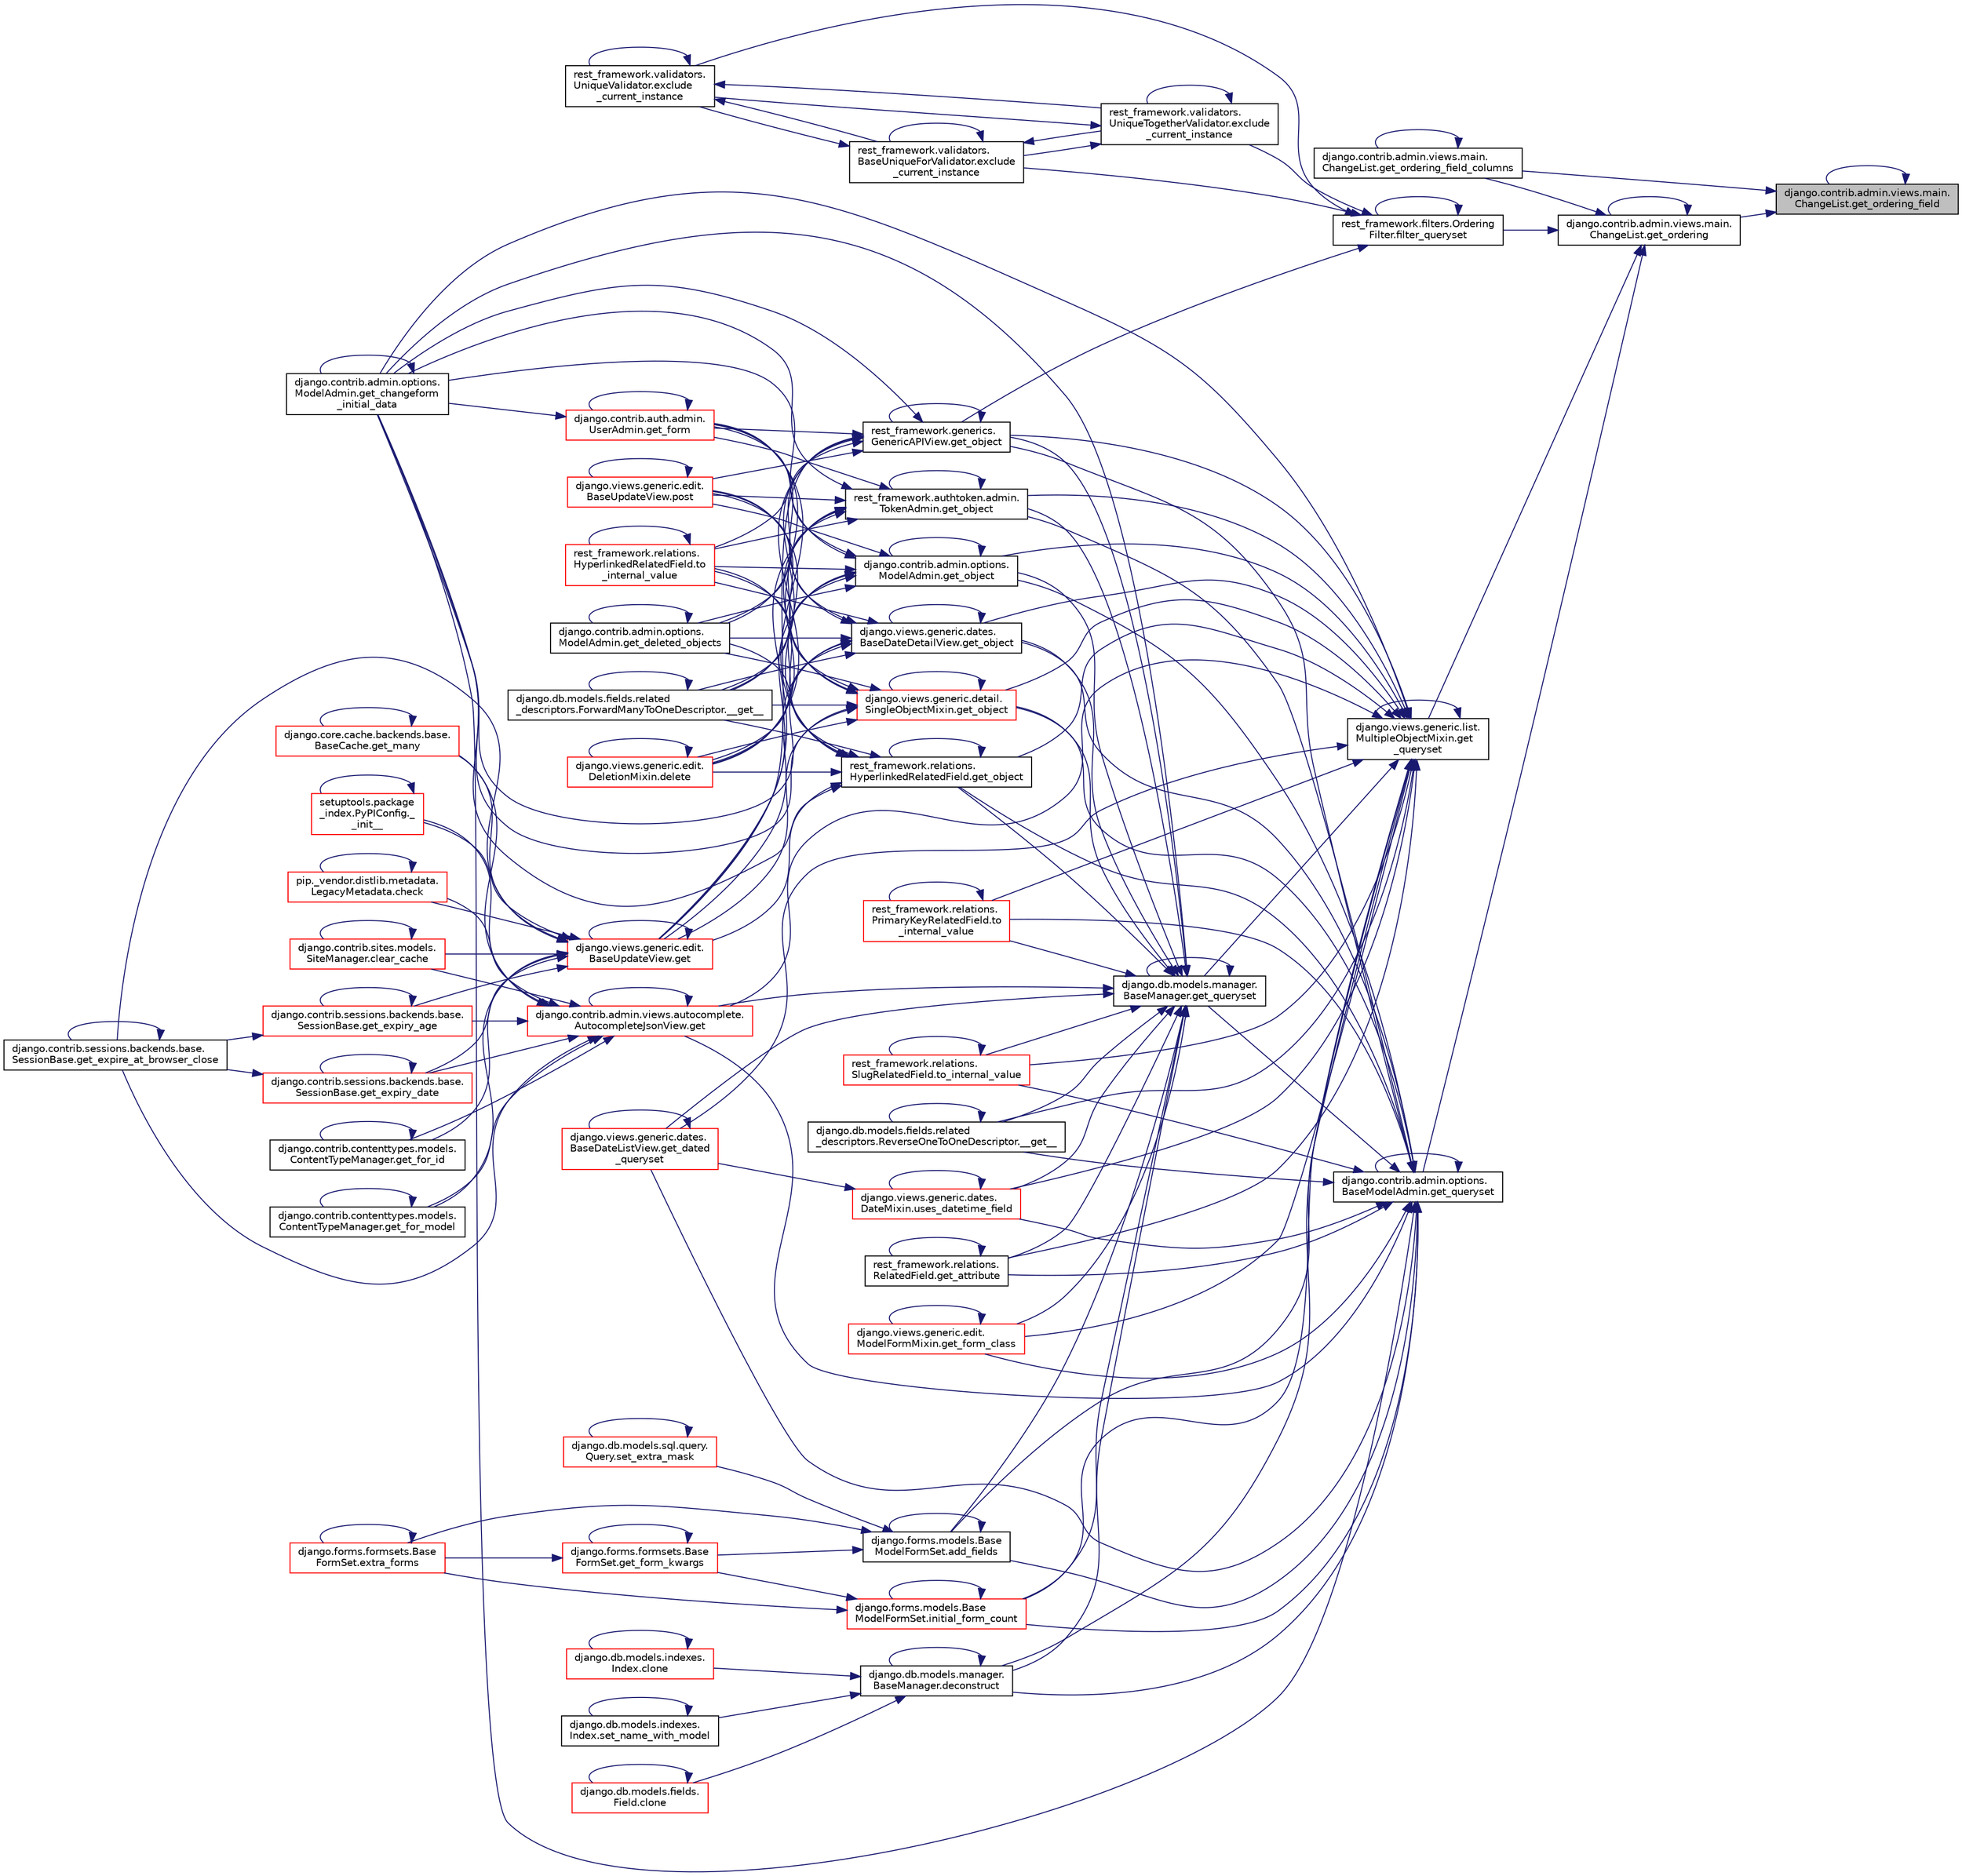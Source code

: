 digraph "django.contrib.admin.views.main.ChangeList.get_ordering_field"
{
 // LATEX_PDF_SIZE
  edge [fontname="Helvetica",fontsize="10",labelfontname="Helvetica",labelfontsize="10"];
  node [fontname="Helvetica",fontsize="10",shape=record];
  rankdir="RL";
  Node1 [label="django.contrib.admin.views.main.\lChangeList.get_ordering_field",height=0.2,width=0.4,color="black", fillcolor="grey75", style="filled", fontcolor="black",tooltip=" "];
  Node1 -> Node2 [dir="back",color="midnightblue",fontsize="10",style="solid",fontname="Helvetica"];
  Node2 [label="django.contrib.admin.views.main.\lChangeList.get_ordering",height=0.2,width=0.4,color="black", fillcolor="white", style="filled",URL="$d7/d58/classdjango_1_1contrib_1_1admin_1_1views_1_1main_1_1_change_list.html#a3de9f22bbfde904010a35d6a15bd2ee7",tooltip=" "];
  Node2 -> Node3 [dir="back",color="midnightblue",fontsize="10",style="solid",fontname="Helvetica"];
  Node3 [label="rest_framework.filters.Ordering\lFilter.filter_queryset",height=0.2,width=0.4,color="black", fillcolor="white", style="filled",URL="$d0/d16/classrest__framework_1_1filters_1_1_ordering_filter.html#af0334718806ff1519a860a79735c12c5",tooltip=" "];
  Node3 -> Node4 [dir="back",color="midnightblue",fontsize="10",style="solid",fontname="Helvetica"];
  Node4 [label="rest_framework.validators.\lUniqueTogetherValidator.exclude\l_current_instance",height=0.2,width=0.4,color="black", fillcolor="white", style="filled",URL="$d8/df3/classrest__framework_1_1validators_1_1_unique_together_validator.html#a872e5afbee8c4160bba291bf2dbc9a96",tooltip=" "];
  Node4 -> Node4 [dir="back",color="midnightblue",fontsize="10",style="solid",fontname="Helvetica"];
  Node4 -> Node5 [dir="back",color="midnightblue",fontsize="10",style="solid",fontname="Helvetica"];
  Node5 [label="rest_framework.validators.\lBaseUniqueForValidator.exclude\l_current_instance",height=0.2,width=0.4,color="black", fillcolor="white", style="filled",URL="$d7/d15/classrest__framework_1_1validators_1_1_base_unique_for_validator.html#a695aa68f1278ccc42fad6fa2153c5da0",tooltip=" "];
  Node5 -> Node4 [dir="back",color="midnightblue",fontsize="10",style="solid",fontname="Helvetica"];
  Node5 -> Node5 [dir="back",color="midnightblue",fontsize="10",style="solid",fontname="Helvetica"];
  Node5 -> Node6 [dir="back",color="midnightblue",fontsize="10",style="solid",fontname="Helvetica"];
  Node6 [label="rest_framework.validators.\lUniqueValidator.exclude\l_current_instance",height=0.2,width=0.4,color="black", fillcolor="white", style="filled",URL="$df/dfd/classrest__framework_1_1validators_1_1_unique_validator.html#af919fcec709e412d91fe08286e1900db",tooltip=" "];
  Node6 -> Node4 [dir="back",color="midnightblue",fontsize="10",style="solid",fontname="Helvetica"];
  Node6 -> Node5 [dir="back",color="midnightblue",fontsize="10",style="solid",fontname="Helvetica"];
  Node6 -> Node6 [dir="back",color="midnightblue",fontsize="10",style="solid",fontname="Helvetica"];
  Node4 -> Node6 [dir="back",color="midnightblue",fontsize="10",style="solid",fontname="Helvetica"];
  Node3 -> Node5 [dir="back",color="midnightblue",fontsize="10",style="solid",fontname="Helvetica"];
  Node3 -> Node6 [dir="back",color="midnightblue",fontsize="10",style="solid",fontname="Helvetica"];
  Node3 -> Node3 [dir="back",color="midnightblue",fontsize="10",style="solid",fontname="Helvetica"];
  Node3 -> Node7 [dir="back",color="midnightblue",fontsize="10",style="solid",fontname="Helvetica"];
  Node7 [label="rest_framework.generics.\lGenericAPIView.get_object",height=0.2,width=0.4,color="black", fillcolor="white", style="filled",URL="$d9/d8f/classrest__framework_1_1generics_1_1_generic_a_p_i_view.html#af19daba665c7e3f1329658f71f0dbc1c",tooltip=" "];
  Node7 -> Node8 [dir="back",color="midnightblue",fontsize="10",style="solid",fontname="Helvetica"];
  Node8 [label="django.db.models.fields.related\l_descriptors.ForwardManyToOneDescriptor.__get__",height=0.2,width=0.4,color="black", fillcolor="white", style="filled",URL="$d8/d45/classdjango_1_1db_1_1models_1_1fields_1_1related__descriptors_1_1_forward_many_to_one_descriptor.html#a00a5fdcd5751fe1e27eff22d686c5dca",tooltip=" "];
  Node8 -> Node8 [dir="back",color="midnightblue",fontsize="10",style="solid",fontname="Helvetica"];
  Node7 -> Node9 [dir="back",color="midnightblue",fontsize="10",style="solid",fontname="Helvetica"];
  Node9 [label="django.views.generic.edit.\lDeletionMixin.delete",height=0.2,width=0.4,color="red", fillcolor="white", style="filled",URL="$d3/d92/classdjango_1_1views_1_1generic_1_1edit_1_1_deletion_mixin.html#a51f105c6c7ad7f026a85bc9fbc68488d",tooltip=" "];
  Node9 -> Node9 [dir="back",color="midnightblue",fontsize="10",style="solid",fontname="Helvetica"];
  Node7 -> Node367 [dir="back",color="midnightblue",fontsize="10",style="solid",fontname="Helvetica"];
  Node367 [label="django.views.generic.edit.\lBaseUpdateView.get",height=0.2,width=0.4,color="red", fillcolor="white", style="filled",URL="$dc/d05/classdjango_1_1views_1_1generic_1_1edit_1_1_base_update_view.html#a25a7b8d986440ffbc8dcc5f140f0dbf9",tooltip=" "];
  Node367 -> Node208 [dir="back",color="midnightblue",fontsize="10",style="solid",fontname="Helvetica"];
  Node208 [label="setuptools.package\l_index.PyPIConfig._\l_init__",height=0.2,width=0.4,color="red", fillcolor="white", style="filled",URL="$d3/d47/classsetuptools_1_1package__index_1_1_py_p_i_config.html#a32593240a32dc851f55b82f1abebbc86",tooltip=" "];
  Node208 -> Node208 [dir="back",color="midnightblue",fontsize="10",style="solid",fontname="Helvetica"];
  Node367 -> Node209 [dir="back",color="midnightblue",fontsize="10",style="solid",fontname="Helvetica"];
  Node209 [label="pip._vendor.distlib.metadata.\lLegacyMetadata.check",height=0.2,width=0.4,color="red", fillcolor="white", style="filled",URL="$d3/dc5/classpip_1_1__vendor_1_1distlib_1_1metadata_1_1_legacy_metadata.html#a28132a5947764193c9e166d3fe8281c9",tooltip=" "];
  Node209 -> Node209 [dir="back",color="midnightblue",fontsize="10",style="solid",fontname="Helvetica"];
  Node367 -> Node213 [dir="back",color="midnightblue",fontsize="10",style="solid",fontname="Helvetica"];
  Node213 [label="django.contrib.sites.models.\lSiteManager.clear_cache",height=0.2,width=0.4,color="red", fillcolor="white", style="filled",URL="$d9/d9e/classdjango_1_1contrib_1_1sites_1_1models_1_1_site_manager.html#add1b963e98668e941563915da7a3c99f",tooltip=" "];
  Node213 -> Node213 [dir="back",color="midnightblue",fontsize="10",style="solid",fontname="Helvetica"];
  Node367 -> Node367 [dir="back",color="midnightblue",fontsize="10",style="solid",fontname="Helvetica"];
  Node367 -> Node286 [dir="back",color="midnightblue",fontsize="10",style="solid",fontname="Helvetica"];
  Node286 [label="django.contrib.sessions.backends.base.\lSessionBase.get_expire_at_browser_close",height=0.2,width=0.4,color="black", fillcolor="white", style="filled",URL="$d1/d6e/classdjango_1_1contrib_1_1sessions_1_1backends_1_1base_1_1_session_base.html#a53cce514e32abb9c710682373753d834",tooltip=" "];
  Node286 -> Node286 [dir="back",color="midnightblue",fontsize="10",style="solid",fontname="Helvetica"];
  Node367 -> Node287 [dir="back",color="midnightblue",fontsize="10",style="solid",fontname="Helvetica"];
  Node287 [label="django.contrib.sessions.backends.base.\lSessionBase.get_expiry_age",height=0.2,width=0.4,color="red", fillcolor="white", style="filled",URL="$d1/d6e/classdjango_1_1contrib_1_1sessions_1_1backends_1_1base_1_1_session_base.html#a95ec4d724ae34aa019240c8463d73f54",tooltip=" "];
  Node287 -> Node286 [dir="back",color="midnightblue",fontsize="10",style="solid",fontname="Helvetica"];
  Node287 -> Node287 [dir="back",color="midnightblue",fontsize="10",style="solid",fontname="Helvetica"];
  Node367 -> Node288 [dir="back",color="midnightblue",fontsize="10",style="solid",fontname="Helvetica"];
  Node288 [label="django.contrib.sessions.backends.base.\lSessionBase.get_expiry_date",height=0.2,width=0.4,color="red", fillcolor="white", style="filled",URL="$d1/d6e/classdjango_1_1contrib_1_1sessions_1_1backends_1_1base_1_1_session_base.html#ad8a87e303d015be27940f941d02ab850",tooltip=" "];
  Node288 -> Node286 [dir="back",color="midnightblue",fontsize="10",style="solid",fontname="Helvetica"];
  Node288 -> Node288 [dir="back",color="midnightblue",fontsize="10",style="solid",fontname="Helvetica"];
  Node367 -> Node290 [dir="back",color="midnightblue",fontsize="10",style="solid",fontname="Helvetica"];
  Node290 [label="django.contrib.contenttypes.models.\lContentTypeManager.get_for_id",height=0.2,width=0.4,color="black", fillcolor="white", style="filled",URL="$d0/dbc/classdjango_1_1contrib_1_1contenttypes_1_1models_1_1_content_type_manager.html#a77e45a678787e583675e13f9a4d05b31",tooltip=" "];
  Node290 -> Node290 [dir="back",color="midnightblue",fontsize="10",style="solid",fontname="Helvetica"];
  Node367 -> Node264 [dir="back",color="midnightblue",fontsize="10",style="solid",fontname="Helvetica"];
  Node264 [label="django.contrib.contenttypes.models.\lContentTypeManager.get_for_model",height=0.2,width=0.4,color="black", fillcolor="white", style="filled",URL="$d0/dbc/classdjango_1_1contrib_1_1contenttypes_1_1models_1_1_content_type_manager.html#a31597c87e55555c8ea39c68d3507ab88",tooltip=" "];
  Node264 -> Node264 [dir="back",color="midnightblue",fontsize="10",style="solid",fontname="Helvetica"];
  Node367 -> Node291 [dir="back",color="midnightblue",fontsize="10",style="solid",fontname="Helvetica"];
  Node291 [label="django.core.cache.backends.base.\lBaseCache.get_many",height=0.2,width=0.4,color="red", fillcolor="white", style="filled",URL="$d0/d87/classdjango_1_1core_1_1cache_1_1backends_1_1base_1_1_base_cache.html#a0e332cc4d03beebd8cacc10376423a72",tooltip=" "];
  Node291 -> Node291 [dir="back",color="midnightblue",fontsize="10",style="solid",fontname="Helvetica"];
  Node7 -> Node368 [dir="back",color="midnightblue",fontsize="10",style="solid",fontname="Helvetica"];
  Node368 [label="django.contrib.admin.options.\lModelAdmin.get_changeform\l_initial_data",height=0.2,width=0.4,color="black", fillcolor="white", style="filled",URL="$d5/d05/classdjango_1_1contrib_1_1admin_1_1options_1_1_model_admin.html#a0a240a707ea381d1b8ec1579f8955fb7",tooltip=" "];
  Node368 -> Node368 [dir="back",color="midnightblue",fontsize="10",style="solid",fontname="Helvetica"];
  Node7 -> Node369 [dir="back",color="midnightblue",fontsize="10",style="solid",fontname="Helvetica"];
  Node369 [label="django.contrib.admin.options.\lModelAdmin.get_deleted_objects",height=0.2,width=0.4,color="black", fillcolor="white", style="filled",URL="$d5/d05/classdjango_1_1contrib_1_1admin_1_1options_1_1_model_admin.html#a4877a3cf067df66ce015e5fa410dc343",tooltip=" "];
  Node369 -> Node369 [dir="back",color="midnightblue",fontsize="10",style="solid",fontname="Helvetica"];
  Node7 -> Node370 [dir="back",color="midnightblue",fontsize="10",style="solid",fontname="Helvetica"];
  Node370 [label="django.contrib.auth.admin.\lUserAdmin.get_form",height=0.2,width=0.4,color="red", fillcolor="white", style="filled",URL="$de/d3c/classdjango_1_1contrib_1_1auth_1_1admin_1_1_user_admin.html#a30a0a369e3f81b055b79cf3961971466",tooltip=" "];
  Node370 -> Node368 [dir="back",color="midnightblue",fontsize="10",style="solid",fontname="Helvetica"];
  Node370 -> Node370 [dir="back",color="midnightblue",fontsize="10",style="solid",fontname="Helvetica"];
  Node7 -> Node7 [dir="back",color="midnightblue",fontsize="10",style="solid",fontname="Helvetica"];
  Node7 -> Node373 [dir="back",color="midnightblue",fontsize="10",style="solid",fontname="Helvetica"];
  Node373 [label="django.views.generic.edit.\lBaseUpdateView.post",height=0.2,width=0.4,color="red", fillcolor="white", style="filled",URL="$dc/d05/classdjango_1_1views_1_1generic_1_1edit_1_1_base_update_view.html#a2147923a1e67e00c94f2882ec1b3bf55",tooltip=" "];
  Node373 -> Node373 [dir="back",color="midnightblue",fontsize="10",style="solid",fontname="Helvetica"];
  Node7 -> Node374 [dir="back",color="midnightblue",fontsize="10",style="solid",fontname="Helvetica"];
  Node374 [label="rest_framework.relations.\lHyperlinkedRelatedField.to\l_internal_value",height=0.2,width=0.4,color="red", fillcolor="white", style="filled",URL="$d1/d10/classrest__framework_1_1relations_1_1_hyperlinked_related_field.html#ad440816f795da9c240990bbb69957ea5",tooltip=" "];
  Node374 -> Node374 [dir="back",color="midnightblue",fontsize="10",style="solid",fontname="Helvetica"];
  Node2 -> Node2 [dir="back",color="midnightblue",fontsize="10",style="solid",fontname="Helvetica"];
  Node2 -> Node679 [dir="back",color="midnightblue",fontsize="10",style="solid",fontname="Helvetica"];
  Node679 [label="django.contrib.admin.views.main.\lChangeList.get_ordering_field_columns",height=0.2,width=0.4,color="black", fillcolor="white", style="filled",URL="$d7/d58/classdjango_1_1contrib_1_1admin_1_1views_1_1main_1_1_change_list.html#ad365f8c2acd6830baf1c62ed771da06d",tooltip=" "];
  Node679 -> Node679 [dir="back",color="midnightblue",fontsize="10",style="solid",fontname="Helvetica"];
  Node2 -> Node680 [dir="back",color="midnightblue",fontsize="10",style="solid",fontname="Helvetica"];
  Node680 [label="django.views.generic.list.\lMultipleObjectMixin.get\l_queryset",height=0.2,width=0.4,color="black", fillcolor="white", style="filled",URL="$dc/db8/classdjango_1_1views_1_1generic_1_1list_1_1_multiple_object_mixin.html#ad98185a338be30a3a7327fbb7c3b4a1a",tooltip=" "];
  Node680 -> Node403 [dir="back",color="midnightblue",fontsize="10",style="solid",fontname="Helvetica"];
  Node403 [label="django.db.models.fields.related\l_descriptors.ReverseOneToOneDescriptor.__get__",height=0.2,width=0.4,color="black", fillcolor="white", style="filled",URL="$da/d7c/classdjango_1_1db_1_1models_1_1fields_1_1related__descriptors_1_1_reverse_one_to_one_descriptor.html#a8a2af43b925a416a4c17dae462134905",tooltip=" "];
  Node403 -> Node403 [dir="back",color="midnightblue",fontsize="10",style="solid",fontname="Helvetica"];
  Node680 -> Node404 [dir="back",color="midnightblue",fontsize="10",style="solid",fontname="Helvetica"];
  Node404 [label="django.forms.models.Base\lModelFormSet.add_fields",height=0.2,width=0.4,color="black", fillcolor="white", style="filled",URL="$d5/d31/classdjango_1_1forms_1_1models_1_1_base_model_form_set.html#a7ba87ca8389c133b3c62c02ec6183b2c",tooltip=" "];
  Node404 -> Node404 [dir="back",color="midnightblue",fontsize="10",style="solid",fontname="Helvetica"];
  Node404 -> Node384 [dir="back",color="midnightblue",fontsize="10",style="solid",fontname="Helvetica"];
  Node384 [label="django.forms.formsets.Base\lFormSet.extra_forms",height=0.2,width=0.4,color="red", fillcolor="white", style="filled",URL="$d5/d7f/classdjango_1_1forms_1_1formsets_1_1_base_form_set.html#a9487b6c0ea825975b119b5a0e989d0a3",tooltip=" "];
  Node384 -> Node384 [dir="back",color="midnightblue",fontsize="10",style="solid",fontname="Helvetica"];
  Node404 -> Node405 [dir="back",color="midnightblue",fontsize="10",style="solid",fontname="Helvetica"];
  Node405 [label="django.forms.formsets.Base\lFormSet.get_form_kwargs",height=0.2,width=0.4,color="red", fillcolor="white", style="filled",URL="$d5/d7f/classdjango_1_1forms_1_1formsets_1_1_base_form_set.html#a88de5b295c9504269cae259b3bcefc93",tooltip=" "];
  Node405 -> Node384 [dir="back",color="midnightblue",fontsize="10",style="solid",fontname="Helvetica"];
  Node405 -> Node405 [dir="back",color="midnightblue",fontsize="10",style="solid",fontname="Helvetica"];
  Node404 -> Node406 [dir="back",color="midnightblue",fontsize="10",style="solid",fontname="Helvetica"];
  Node406 [label="django.db.models.sql.query.\lQuery.set_extra_mask",height=0.2,width=0.4,color="red", fillcolor="white", style="filled",URL="$d6/d30/classdjango_1_1db_1_1models_1_1sql_1_1query_1_1_query.html#a879119a7e742acde6e677c19e4d1bf37",tooltip=" "];
  Node406 -> Node406 [dir="back",color="midnightblue",fontsize="10",style="solid",fontname="Helvetica"];
  Node680 -> Node412 [dir="back",color="midnightblue",fontsize="10",style="solid",fontname="Helvetica"];
  Node412 [label="django.db.models.manager.\lBaseManager.deconstruct",height=0.2,width=0.4,color="black", fillcolor="white", style="filled",URL="$d1/d1c/classdjango_1_1db_1_1models_1_1manager_1_1_base_manager.html#a2b25db58a8fa22f7d633f60e83bca00e",tooltip=" "];
  Node412 -> Node309 [dir="back",color="midnightblue",fontsize="10",style="solid",fontname="Helvetica"];
  Node309 [label="django.db.models.fields.\lField.clone",height=0.2,width=0.4,color="red", fillcolor="white", style="filled",URL="$db/d75/classdjango_1_1db_1_1models_1_1fields_1_1_field.html#ae8df23501cdf746b169871b4c3b8fd68",tooltip=" "];
  Node309 -> Node309 [dir="back",color="midnightblue",fontsize="10",style="solid",fontname="Helvetica"];
  Node412 -> Node311 [dir="back",color="midnightblue",fontsize="10",style="solid",fontname="Helvetica"];
  Node311 [label="django.db.models.indexes.\lIndex.clone",height=0.2,width=0.4,color="red", fillcolor="white", style="filled",URL="$d9/de5/classdjango_1_1db_1_1models_1_1indexes_1_1_index.html#a4a72c5cec1fcccfa88858c5605fb6a3d",tooltip=" "];
  Node311 -> Node311 [dir="back",color="midnightblue",fontsize="10",style="solid",fontname="Helvetica"];
  Node412 -> Node412 [dir="back",color="midnightblue",fontsize="10",style="solid",fontname="Helvetica"];
  Node412 -> Node54 [dir="back",color="midnightblue",fontsize="10",style="solid",fontname="Helvetica"];
  Node54 [label="django.db.models.indexes.\lIndex.set_name_with_model",height=0.2,width=0.4,color="black", fillcolor="white", style="filled",URL="$d9/de5/classdjango_1_1db_1_1models_1_1indexes_1_1_index.html#ad8bab6d1f54debbb6b41a1f78fede196",tooltip=" "];
  Node54 -> Node54 [dir="back",color="midnightblue",fontsize="10",style="solid",fontname="Helvetica"];
  Node680 -> Node207 [dir="back",color="midnightblue",fontsize="10",style="solid",fontname="Helvetica"];
  Node207 [label="django.contrib.admin.views.autocomplete.\lAutocompleteJsonView.get",height=0.2,width=0.4,color="red", fillcolor="white", style="filled",URL="$d5/d24/classdjango_1_1contrib_1_1admin_1_1views_1_1autocomplete_1_1_autocomplete_json_view.html#a332059b5057dd0960d3198ebece79667",tooltip=" "];
  Node207 -> Node208 [dir="back",color="midnightblue",fontsize="10",style="solid",fontname="Helvetica"];
  Node207 -> Node209 [dir="back",color="midnightblue",fontsize="10",style="solid",fontname="Helvetica"];
  Node207 -> Node213 [dir="back",color="midnightblue",fontsize="10",style="solid",fontname="Helvetica"];
  Node207 -> Node207 [dir="back",color="midnightblue",fontsize="10",style="solid",fontname="Helvetica"];
  Node207 -> Node286 [dir="back",color="midnightblue",fontsize="10",style="solid",fontname="Helvetica"];
  Node207 -> Node287 [dir="back",color="midnightblue",fontsize="10",style="solid",fontname="Helvetica"];
  Node207 -> Node288 [dir="back",color="midnightblue",fontsize="10",style="solid",fontname="Helvetica"];
  Node207 -> Node290 [dir="back",color="midnightblue",fontsize="10",style="solid",fontname="Helvetica"];
  Node207 -> Node264 [dir="back",color="midnightblue",fontsize="10",style="solid",fontname="Helvetica"];
  Node207 -> Node291 [dir="back",color="midnightblue",fontsize="10",style="solid",fontname="Helvetica"];
  Node680 -> Node377 [dir="back",color="midnightblue",fontsize="10",style="solid",fontname="Helvetica"];
  Node377 [label="rest_framework.relations.\lRelatedField.get_attribute",height=0.2,width=0.4,color="black", fillcolor="white", style="filled",URL="$d4/d5c/classrest__framework_1_1relations_1_1_related_field.html#a7b4c46981d21c341076b09dbaaff3e01",tooltip=" "];
  Node377 -> Node377 [dir="back",color="midnightblue",fontsize="10",style="solid",fontname="Helvetica"];
  Node680 -> Node368 [dir="back",color="midnightblue",fontsize="10",style="solid",fontname="Helvetica"];
  Node680 -> Node413 [dir="back",color="midnightblue",fontsize="10",style="solid",fontname="Helvetica"];
  Node413 [label="django.views.generic.dates.\lBaseDateListView.get_dated\l_queryset",height=0.2,width=0.4,color="red", fillcolor="white", style="filled",URL="$d7/d86/classdjango_1_1views_1_1generic_1_1dates_1_1_base_date_list_view.html#a11011211abf322ea977b859dd7d472cb",tooltip=" "];
  Node413 -> Node413 [dir="back",color="midnightblue",fontsize="10",style="solid",fontname="Helvetica"];
  Node680 -> Node417 [dir="back",color="midnightblue",fontsize="10",style="solid",fontname="Helvetica"];
  Node417 [label="django.views.generic.edit.\lModelFormMixin.get_form_class",height=0.2,width=0.4,color="red", fillcolor="white", style="filled",URL="$d9/de4/classdjango_1_1views_1_1generic_1_1edit_1_1_model_form_mixin.html#ab5f7deaff78cbca18e8d853aa6500f68",tooltip=" "];
  Node417 -> Node417 [dir="back",color="midnightblue",fontsize="10",style="solid",fontname="Helvetica"];
  Node680 -> Node7 [dir="back",color="midnightblue",fontsize="10",style="solid",fontname="Helvetica"];
  Node680 -> Node366 [dir="back",color="midnightblue",fontsize="10",style="solid",fontname="Helvetica"];
  Node366 [label="django.views.generic.dates.\lBaseDateDetailView.get_object",height=0.2,width=0.4,color="black", fillcolor="white", style="filled",URL="$d7/da7/classdjango_1_1views_1_1generic_1_1dates_1_1_base_date_detail_view.html#a32d05a2df829a53a3423b48d22d56845",tooltip=" "];
  Node366 -> Node8 [dir="back",color="midnightblue",fontsize="10",style="solid",fontname="Helvetica"];
  Node366 -> Node9 [dir="back",color="midnightblue",fontsize="10",style="solid",fontname="Helvetica"];
  Node366 -> Node367 [dir="back",color="midnightblue",fontsize="10",style="solid",fontname="Helvetica"];
  Node366 -> Node368 [dir="back",color="midnightblue",fontsize="10",style="solid",fontname="Helvetica"];
  Node366 -> Node369 [dir="back",color="midnightblue",fontsize="10",style="solid",fontname="Helvetica"];
  Node366 -> Node370 [dir="back",color="midnightblue",fontsize="10",style="solid",fontname="Helvetica"];
  Node366 -> Node366 [dir="back",color="midnightblue",fontsize="10",style="solid",fontname="Helvetica"];
  Node366 -> Node373 [dir="back",color="midnightblue",fontsize="10",style="solid",fontname="Helvetica"];
  Node366 -> Node374 [dir="back",color="midnightblue",fontsize="10",style="solid",fontname="Helvetica"];
  Node680 -> Node418 [dir="back",color="midnightblue",fontsize="10",style="solid",fontname="Helvetica"];
  Node418 [label="django.views.generic.detail.\lSingleObjectMixin.get_object",height=0.2,width=0.4,color="red", fillcolor="white", style="filled",URL="$d2/d8d/classdjango_1_1views_1_1generic_1_1detail_1_1_single_object_mixin.html#a2dd2bbde8d843929b3af3056125586d7",tooltip=" "];
  Node418 -> Node8 [dir="back",color="midnightblue",fontsize="10",style="solid",fontname="Helvetica"];
  Node418 -> Node9 [dir="back",color="midnightblue",fontsize="10",style="solid",fontname="Helvetica"];
  Node418 -> Node367 [dir="back",color="midnightblue",fontsize="10",style="solid",fontname="Helvetica"];
  Node418 -> Node368 [dir="back",color="midnightblue",fontsize="10",style="solid",fontname="Helvetica"];
  Node418 -> Node369 [dir="back",color="midnightblue",fontsize="10",style="solid",fontname="Helvetica"];
  Node418 -> Node370 [dir="back",color="midnightblue",fontsize="10",style="solid",fontname="Helvetica"];
  Node418 -> Node418 [dir="back",color="midnightblue",fontsize="10",style="solid",fontname="Helvetica"];
  Node418 -> Node373 [dir="back",color="midnightblue",fontsize="10",style="solid",fontname="Helvetica"];
  Node418 -> Node374 [dir="back",color="midnightblue",fontsize="10",style="solid",fontname="Helvetica"];
  Node680 -> Node420 [dir="back",color="midnightblue",fontsize="10",style="solid",fontname="Helvetica"];
  Node420 [label="django.contrib.admin.options.\lModelAdmin.get_object",height=0.2,width=0.4,color="black", fillcolor="white", style="filled",URL="$d5/d05/classdjango_1_1contrib_1_1admin_1_1options_1_1_model_admin.html#a9d8fe5dc46588f2e6a68135c73c1487f",tooltip=" "];
  Node420 -> Node8 [dir="back",color="midnightblue",fontsize="10",style="solid",fontname="Helvetica"];
  Node420 -> Node9 [dir="back",color="midnightblue",fontsize="10",style="solid",fontname="Helvetica"];
  Node420 -> Node367 [dir="back",color="midnightblue",fontsize="10",style="solid",fontname="Helvetica"];
  Node420 -> Node368 [dir="back",color="midnightblue",fontsize="10",style="solid",fontname="Helvetica"];
  Node420 -> Node369 [dir="back",color="midnightblue",fontsize="10",style="solid",fontname="Helvetica"];
  Node420 -> Node370 [dir="back",color="midnightblue",fontsize="10",style="solid",fontname="Helvetica"];
  Node420 -> Node420 [dir="back",color="midnightblue",fontsize="10",style="solid",fontname="Helvetica"];
  Node420 -> Node373 [dir="back",color="midnightblue",fontsize="10",style="solid",fontname="Helvetica"];
  Node420 -> Node374 [dir="back",color="midnightblue",fontsize="10",style="solid",fontname="Helvetica"];
  Node680 -> Node421 [dir="back",color="midnightblue",fontsize="10",style="solid",fontname="Helvetica"];
  Node421 [label="rest_framework.authtoken.admin.\lTokenAdmin.get_object",height=0.2,width=0.4,color="black", fillcolor="white", style="filled",URL="$dd/d7c/classrest__framework_1_1authtoken_1_1admin_1_1_token_admin.html#a3a99dfedc9482558b2c209121e23128c",tooltip=" "];
  Node421 -> Node8 [dir="back",color="midnightblue",fontsize="10",style="solid",fontname="Helvetica"];
  Node421 -> Node9 [dir="back",color="midnightblue",fontsize="10",style="solid",fontname="Helvetica"];
  Node421 -> Node367 [dir="back",color="midnightblue",fontsize="10",style="solid",fontname="Helvetica"];
  Node421 -> Node368 [dir="back",color="midnightblue",fontsize="10",style="solid",fontname="Helvetica"];
  Node421 -> Node369 [dir="back",color="midnightblue",fontsize="10",style="solid",fontname="Helvetica"];
  Node421 -> Node370 [dir="back",color="midnightblue",fontsize="10",style="solid",fontname="Helvetica"];
  Node421 -> Node421 [dir="back",color="midnightblue",fontsize="10",style="solid",fontname="Helvetica"];
  Node421 -> Node373 [dir="back",color="midnightblue",fontsize="10",style="solid",fontname="Helvetica"];
  Node421 -> Node374 [dir="back",color="midnightblue",fontsize="10",style="solid",fontname="Helvetica"];
  Node680 -> Node422 [dir="back",color="midnightblue",fontsize="10",style="solid",fontname="Helvetica"];
  Node422 [label="rest_framework.relations.\lHyperlinkedRelatedField.get_object",height=0.2,width=0.4,color="black", fillcolor="white", style="filled",URL="$d1/d10/classrest__framework_1_1relations_1_1_hyperlinked_related_field.html#ae5ffa1405c21fd97e837193405ec0cd7",tooltip=" "];
  Node422 -> Node8 [dir="back",color="midnightblue",fontsize="10",style="solid",fontname="Helvetica"];
  Node422 -> Node9 [dir="back",color="midnightblue",fontsize="10",style="solid",fontname="Helvetica"];
  Node422 -> Node367 [dir="back",color="midnightblue",fontsize="10",style="solid",fontname="Helvetica"];
  Node422 -> Node368 [dir="back",color="midnightblue",fontsize="10",style="solid",fontname="Helvetica"];
  Node422 -> Node369 [dir="back",color="midnightblue",fontsize="10",style="solid",fontname="Helvetica"];
  Node422 -> Node370 [dir="back",color="midnightblue",fontsize="10",style="solid",fontname="Helvetica"];
  Node422 -> Node422 [dir="back",color="midnightblue",fontsize="10",style="solid",fontname="Helvetica"];
  Node422 -> Node373 [dir="back",color="midnightblue",fontsize="10",style="solid",fontname="Helvetica"];
  Node422 -> Node374 [dir="back",color="midnightblue",fontsize="10",style="solid",fontname="Helvetica"];
  Node680 -> Node423 [dir="back",color="midnightblue",fontsize="10",style="solid",fontname="Helvetica"];
  Node423 [label="django.db.models.manager.\lBaseManager.get_queryset",height=0.2,width=0.4,color="black", fillcolor="white", style="filled",URL="$d1/d1c/classdjango_1_1db_1_1models_1_1manager_1_1_base_manager.html#af0391e929a911c2647412e6e030c28e8",tooltip="PROXIES TO QUERYSET #."];
  Node423 -> Node403 [dir="back",color="midnightblue",fontsize="10",style="solid",fontname="Helvetica"];
  Node423 -> Node404 [dir="back",color="midnightblue",fontsize="10",style="solid",fontname="Helvetica"];
  Node423 -> Node412 [dir="back",color="midnightblue",fontsize="10",style="solid",fontname="Helvetica"];
  Node423 -> Node207 [dir="back",color="midnightblue",fontsize="10",style="solid",fontname="Helvetica"];
  Node423 -> Node377 [dir="back",color="midnightblue",fontsize="10",style="solid",fontname="Helvetica"];
  Node423 -> Node368 [dir="back",color="midnightblue",fontsize="10",style="solid",fontname="Helvetica"];
  Node423 -> Node413 [dir="back",color="midnightblue",fontsize="10",style="solid",fontname="Helvetica"];
  Node423 -> Node417 [dir="back",color="midnightblue",fontsize="10",style="solid",fontname="Helvetica"];
  Node423 -> Node7 [dir="back",color="midnightblue",fontsize="10",style="solid",fontname="Helvetica"];
  Node423 -> Node366 [dir="back",color="midnightblue",fontsize="10",style="solid",fontname="Helvetica"];
  Node423 -> Node418 [dir="back",color="midnightblue",fontsize="10",style="solid",fontname="Helvetica"];
  Node423 -> Node420 [dir="back",color="midnightblue",fontsize="10",style="solid",fontname="Helvetica"];
  Node423 -> Node421 [dir="back",color="midnightblue",fontsize="10",style="solid",fontname="Helvetica"];
  Node423 -> Node422 [dir="back",color="midnightblue",fontsize="10",style="solid",fontname="Helvetica"];
  Node423 -> Node423 [dir="back",color="midnightblue",fontsize="10",style="solid",fontname="Helvetica"];
  Node423 -> Node424 [dir="back",color="midnightblue",fontsize="10",style="solid",fontname="Helvetica"];
  Node424 [label="django.forms.models.Base\lModelFormSet.initial_form_count",height=0.2,width=0.4,color="red", fillcolor="white", style="filled",URL="$d5/d31/classdjango_1_1forms_1_1models_1_1_base_model_form_set.html#a6a15e7dc230a83274059086c7297b540",tooltip=" "];
  Node424 -> Node384 [dir="back",color="midnightblue",fontsize="10",style="solid",fontname="Helvetica"];
  Node424 -> Node405 [dir="back",color="midnightblue",fontsize="10",style="solid",fontname="Helvetica"];
  Node424 -> Node424 [dir="back",color="midnightblue",fontsize="10",style="solid",fontname="Helvetica"];
  Node423 -> Node429 [dir="back",color="midnightblue",fontsize="10",style="solid",fontname="Helvetica"];
  Node429 [label="rest_framework.relations.\lPrimaryKeyRelatedField.to\l_internal_value",height=0.2,width=0.4,color="red", fillcolor="white", style="filled",URL="$d8/dde/classrest__framework_1_1relations_1_1_primary_key_related_field.html#af23f8a4743db9f71cf80a22212438c06",tooltip=" "];
  Node429 -> Node429 [dir="back",color="midnightblue",fontsize="10",style="solid",fontname="Helvetica"];
  Node423 -> Node430 [dir="back",color="midnightblue",fontsize="10",style="solid",fontname="Helvetica"];
  Node430 [label="rest_framework.relations.\lSlugRelatedField.to_internal_value",height=0.2,width=0.4,color="red", fillcolor="white", style="filled",URL="$d6/dbf/classrest__framework_1_1relations_1_1_slug_related_field.html#a004d7d6f585d9b4fb8a89780e7782ddd",tooltip=" "];
  Node430 -> Node430 [dir="back",color="midnightblue",fontsize="10",style="solid",fontname="Helvetica"];
  Node423 -> Node431 [dir="back",color="midnightblue",fontsize="10",style="solid",fontname="Helvetica"];
  Node431 [label="django.views.generic.dates.\lDateMixin.uses_datetime_field",height=0.2,width=0.4,color="red", fillcolor="white", style="filled",URL="$d7/d82/classdjango_1_1views_1_1generic_1_1dates_1_1_date_mixin.html#a40a6fda70e20d308d65fa855e7f819df",tooltip=" "];
  Node431 -> Node413 [dir="back",color="midnightblue",fontsize="10",style="solid",fontname="Helvetica"];
  Node431 -> Node431 [dir="back",color="midnightblue",fontsize="10",style="solid",fontname="Helvetica"];
  Node680 -> Node680 [dir="back",color="midnightblue",fontsize="10",style="solid",fontname="Helvetica"];
  Node680 -> Node424 [dir="back",color="midnightblue",fontsize="10",style="solid",fontname="Helvetica"];
  Node680 -> Node429 [dir="back",color="midnightblue",fontsize="10",style="solid",fontname="Helvetica"];
  Node680 -> Node430 [dir="back",color="midnightblue",fontsize="10",style="solid",fontname="Helvetica"];
  Node680 -> Node431 [dir="back",color="midnightblue",fontsize="10",style="solid",fontname="Helvetica"];
  Node2 -> Node681 [dir="back",color="midnightblue",fontsize="10",style="solid",fontname="Helvetica"];
  Node681 [label="django.contrib.admin.options.\lBaseModelAdmin.get_queryset",height=0.2,width=0.4,color="black", fillcolor="white", style="filled",URL="$d3/dd6/classdjango_1_1contrib_1_1admin_1_1options_1_1_base_model_admin.html#a9dc124c9d075b1782f0338dd500ec940",tooltip=" "];
  Node681 -> Node403 [dir="back",color="midnightblue",fontsize="10",style="solid",fontname="Helvetica"];
  Node681 -> Node404 [dir="back",color="midnightblue",fontsize="10",style="solid",fontname="Helvetica"];
  Node681 -> Node412 [dir="back",color="midnightblue",fontsize="10",style="solid",fontname="Helvetica"];
  Node681 -> Node207 [dir="back",color="midnightblue",fontsize="10",style="solid",fontname="Helvetica"];
  Node681 -> Node377 [dir="back",color="midnightblue",fontsize="10",style="solid",fontname="Helvetica"];
  Node681 -> Node368 [dir="back",color="midnightblue",fontsize="10",style="solid",fontname="Helvetica"];
  Node681 -> Node413 [dir="back",color="midnightblue",fontsize="10",style="solid",fontname="Helvetica"];
  Node681 -> Node417 [dir="back",color="midnightblue",fontsize="10",style="solid",fontname="Helvetica"];
  Node681 -> Node7 [dir="back",color="midnightblue",fontsize="10",style="solid",fontname="Helvetica"];
  Node681 -> Node366 [dir="back",color="midnightblue",fontsize="10",style="solid",fontname="Helvetica"];
  Node681 -> Node418 [dir="back",color="midnightblue",fontsize="10",style="solid",fontname="Helvetica"];
  Node681 -> Node420 [dir="back",color="midnightblue",fontsize="10",style="solid",fontname="Helvetica"];
  Node681 -> Node421 [dir="back",color="midnightblue",fontsize="10",style="solid",fontname="Helvetica"];
  Node681 -> Node422 [dir="back",color="midnightblue",fontsize="10",style="solid",fontname="Helvetica"];
  Node681 -> Node423 [dir="back",color="midnightblue",fontsize="10",style="solid",fontname="Helvetica"];
  Node681 -> Node681 [dir="back",color="midnightblue",fontsize="10",style="solid",fontname="Helvetica"];
  Node681 -> Node424 [dir="back",color="midnightblue",fontsize="10",style="solid",fontname="Helvetica"];
  Node681 -> Node429 [dir="back",color="midnightblue",fontsize="10",style="solid",fontname="Helvetica"];
  Node681 -> Node430 [dir="back",color="midnightblue",fontsize="10",style="solid",fontname="Helvetica"];
  Node681 -> Node431 [dir="back",color="midnightblue",fontsize="10",style="solid",fontname="Helvetica"];
  Node1 -> Node1 [dir="back",color="midnightblue",fontsize="10",style="solid",fontname="Helvetica"];
  Node1 -> Node679 [dir="back",color="midnightblue",fontsize="10",style="solid",fontname="Helvetica"];
}
